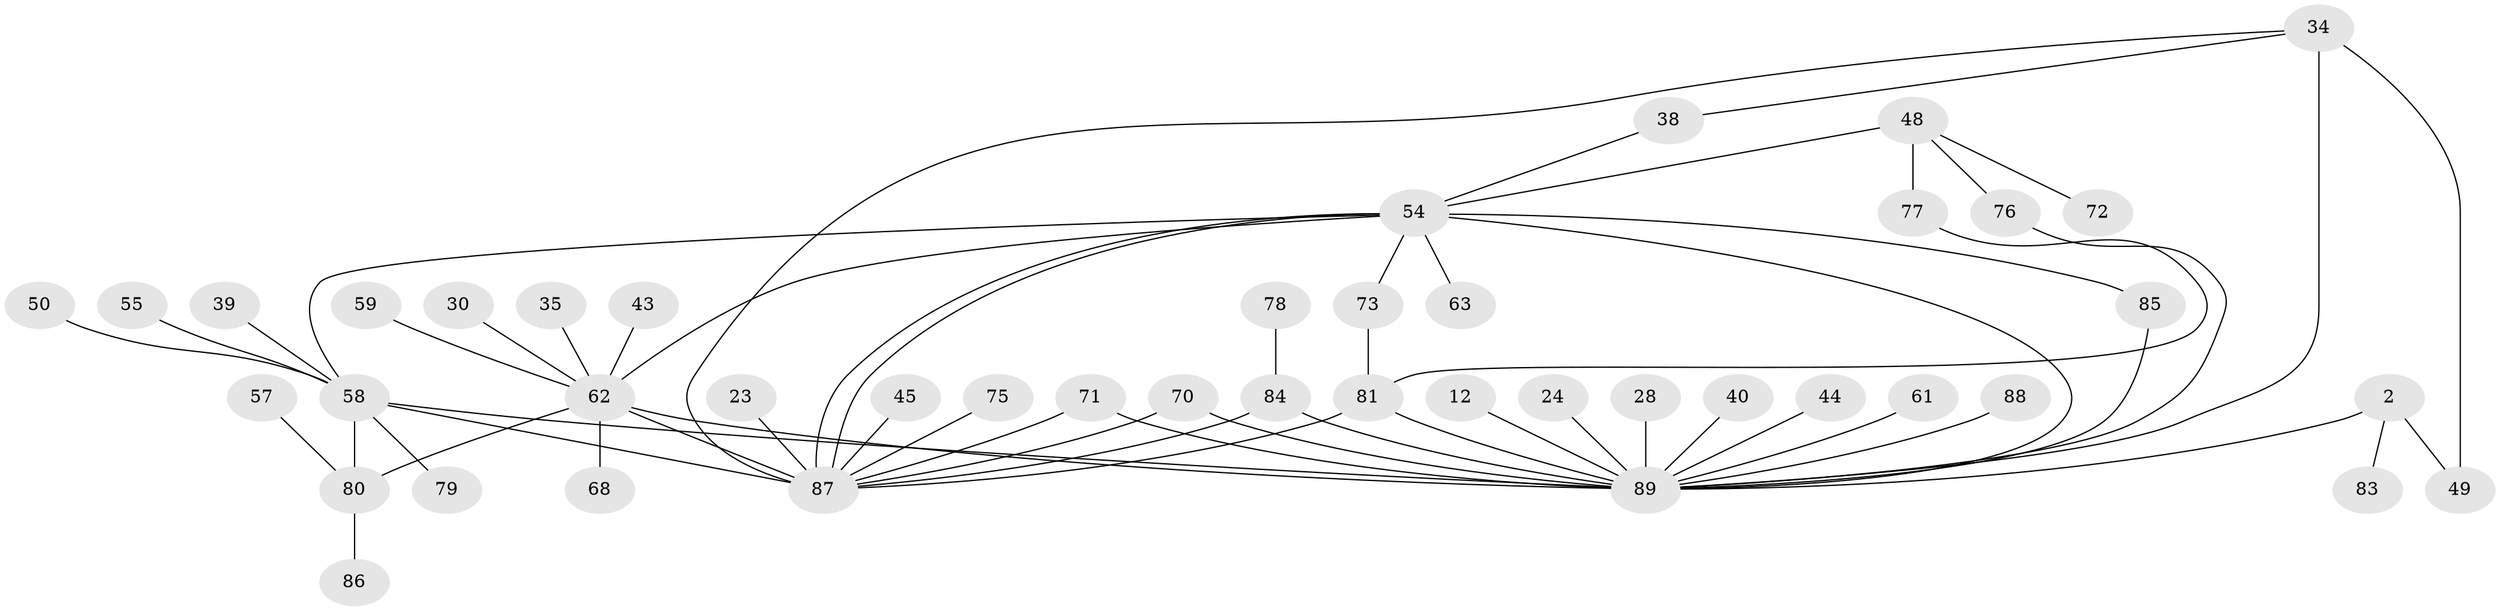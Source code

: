 // original degree distribution, {3: 0.12359550561797752, 13: 0.011235955056179775, 19: 0.011235955056179775, 6: 0.033707865168539325, 2: 0.29213483146067415, 9: 0.02247191011235955, 1: 0.39325842696629215, 16: 0.011235955056179775, 5: 0.033707865168539325, 8: 0.011235955056179775, 4: 0.033707865168539325, 7: 0.011235955056179775, 12: 0.011235955056179775}
// Generated by graph-tools (version 1.1) at 2025/47/03/09/25 04:47:23]
// undirected, 44 vertices, 60 edges
graph export_dot {
graph [start="1"]
  node [color=gray90,style=filled];
  2 [super="+1"];
  12;
  23;
  24;
  28;
  30;
  34 [super="+13+15"];
  35;
  38;
  39;
  40;
  43;
  44 [super="+6+33"];
  45;
  48;
  49 [super="+21+46+47"];
  50;
  54 [super="+11"];
  55 [super="+37"];
  57;
  58 [super="+51"];
  59 [super="+25"];
  61;
  62 [super="+53+56+9+42"];
  63 [super="+18"];
  68;
  70 [super="+10"];
  71;
  72;
  73;
  75;
  76;
  77 [super="+69"];
  78;
  79;
  80 [super="+29+36"];
  81 [super="+64"];
  83 [super="+22"];
  84 [super="+66"];
  85 [super="+74"];
  86 [super="+67"];
  87 [super="+27"];
  88;
  89 [super="+31+41+32+82+4"];
  2 -- 49;
  2 -- 83;
  2 -- 89 [weight=2];
  12 -- 89;
  23 -- 87;
  24 -- 89;
  28 -- 89;
  30 -- 62;
  34 -- 38;
  34 -- 87;
  34 -- 49;
  34 -- 89 [weight=2];
  35 -- 62;
  38 -- 54;
  39 -- 58;
  40 -- 89;
  43 -- 62;
  44 -- 89 [weight=2];
  45 -- 87;
  48 -- 54 [weight=2];
  48 -- 72;
  48 -- 76;
  48 -- 77;
  50 -- 58;
  54 -- 73;
  54 -- 87 [weight=4];
  54 -- 87;
  54 -- 85;
  54 -- 58 [weight=2];
  54 -- 62;
  54 -- 63;
  54 -- 89 [weight=4];
  55 -- 58;
  57 -- 80;
  58 -- 87 [weight=2];
  58 -- 79;
  58 -- 80;
  58 -- 89;
  59 -- 62;
  61 -- 89;
  62 -- 68;
  62 -- 80 [weight=2];
  62 -- 87 [weight=3];
  62 -- 89 [weight=7];
  70 -- 87;
  70 -- 89;
  71 -- 87;
  71 -- 89;
  73 -- 81;
  75 -- 87;
  76 -- 89;
  77 -- 81;
  78 -- 84;
  80 -- 86;
  81 -- 89;
  81 -- 87 [weight=2];
  84 -- 87;
  84 -- 89 [weight=2];
  85 -- 89;
  88 -- 89;
}
